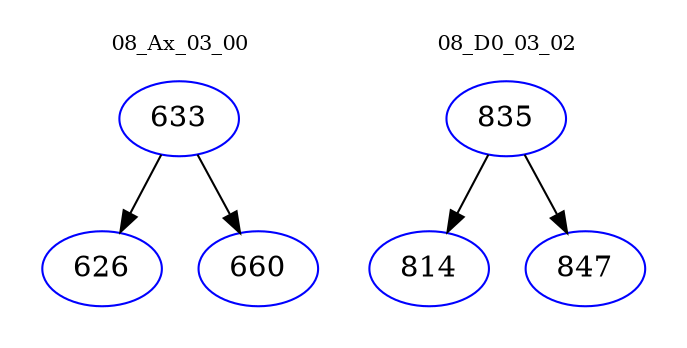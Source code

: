 digraph{
subgraph cluster_0 {
color = white
label = "08_Ax_03_00";
fontsize=10;
T0_633 [label="633", color="blue"]
T0_633 -> T0_626 [color="black"]
T0_626 [label="626", color="blue"]
T0_633 -> T0_660 [color="black"]
T0_660 [label="660", color="blue"]
}
subgraph cluster_1 {
color = white
label = "08_D0_03_02";
fontsize=10;
T1_835 [label="835", color="blue"]
T1_835 -> T1_814 [color="black"]
T1_814 [label="814", color="blue"]
T1_835 -> T1_847 [color="black"]
T1_847 [label="847", color="blue"]
}
}
